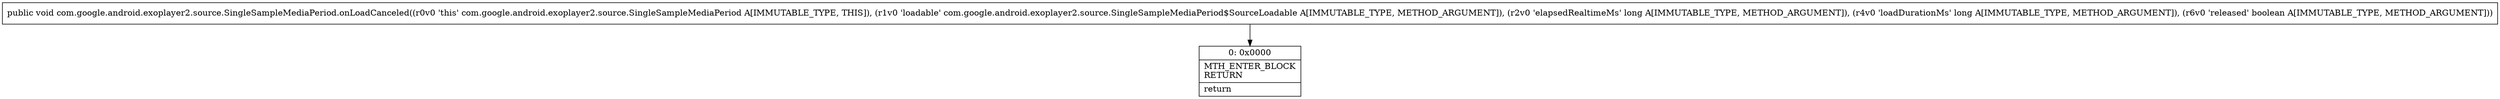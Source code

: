 digraph "CFG forcom.google.android.exoplayer2.source.SingleSampleMediaPeriod.onLoadCanceled(Lcom\/google\/android\/exoplayer2\/source\/SingleSampleMediaPeriod$SourceLoadable;JJZ)V" {
Node_0 [shape=record,label="{0\:\ 0x0000|MTH_ENTER_BLOCK\lRETURN\l|return\l}"];
MethodNode[shape=record,label="{public void com.google.android.exoplayer2.source.SingleSampleMediaPeriod.onLoadCanceled((r0v0 'this' com.google.android.exoplayer2.source.SingleSampleMediaPeriod A[IMMUTABLE_TYPE, THIS]), (r1v0 'loadable' com.google.android.exoplayer2.source.SingleSampleMediaPeriod$SourceLoadable A[IMMUTABLE_TYPE, METHOD_ARGUMENT]), (r2v0 'elapsedRealtimeMs' long A[IMMUTABLE_TYPE, METHOD_ARGUMENT]), (r4v0 'loadDurationMs' long A[IMMUTABLE_TYPE, METHOD_ARGUMENT]), (r6v0 'released' boolean A[IMMUTABLE_TYPE, METHOD_ARGUMENT])) }"];
MethodNode -> Node_0;
}

